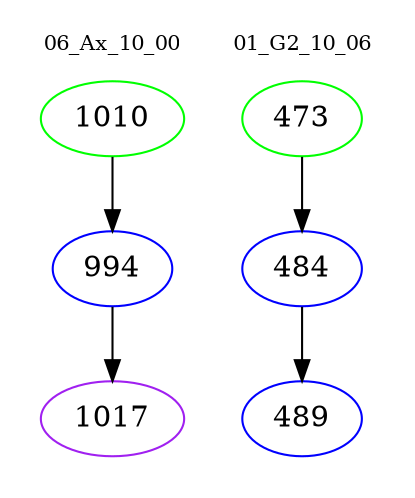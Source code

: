 digraph{
subgraph cluster_0 {
color = white
label = "06_Ax_10_00";
fontsize=10;
T0_1010 [label="1010", color="green"]
T0_1010 -> T0_994 [color="black"]
T0_994 [label="994", color="blue"]
T0_994 -> T0_1017 [color="black"]
T0_1017 [label="1017", color="purple"]
}
subgraph cluster_1 {
color = white
label = "01_G2_10_06";
fontsize=10;
T1_473 [label="473", color="green"]
T1_473 -> T1_484 [color="black"]
T1_484 [label="484", color="blue"]
T1_484 -> T1_489 [color="black"]
T1_489 [label="489", color="blue"]
}
}
